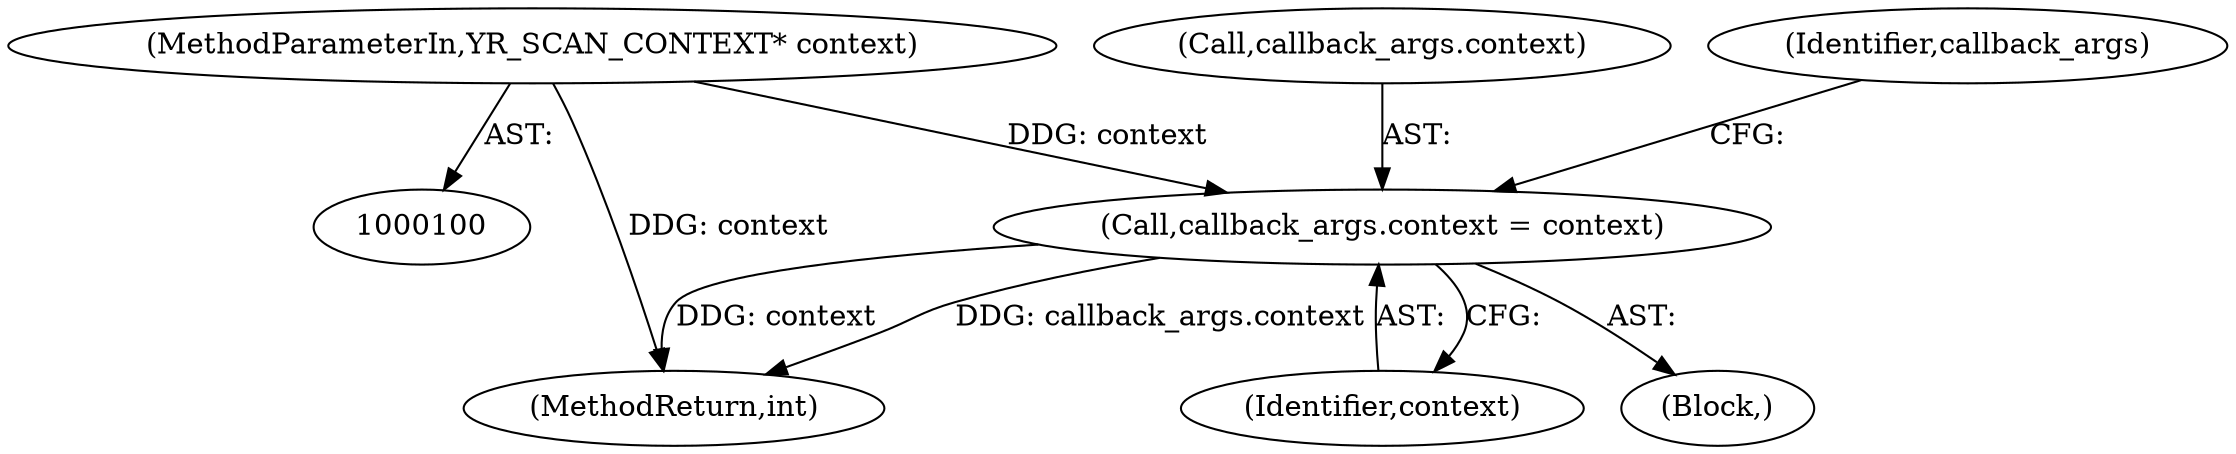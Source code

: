 digraph "0_yara_83d799804648c2a0895d40a19835d9b757c6fa4e_2@pointer" {
"1000101" [label="(MethodParameterIn,YR_SCAN_CONTEXT* context)"];
"1000249" [label="(Call,callback_args.context = context)"];
"1000253" [label="(Identifier,context)"];
"1000250" [label="(Call,callback_args.context)"];
"1000340" [label="(MethodReturn,int)"];
"1000101" [label="(MethodParameterIn,YR_SCAN_CONTEXT* context)"];
"1000249" [label="(Call,callback_args.context = context)"];
"1000256" [label="(Identifier,callback_args)"];
"1000107" [label="(Block,)"];
"1000101" -> "1000100"  [label="AST: "];
"1000101" -> "1000340"  [label="DDG: context"];
"1000101" -> "1000249"  [label="DDG: context"];
"1000249" -> "1000107"  [label="AST: "];
"1000249" -> "1000253"  [label="CFG: "];
"1000250" -> "1000249"  [label="AST: "];
"1000253" -> "1000249"  [label="AST: "];
"1000256" -> "1000249"  [label="CFG: "];
"1000249" -> "1000340"  [label="DDG: context"];
"1000249" -> "1000340"  [label="DDG: callback_args.context"];
}
